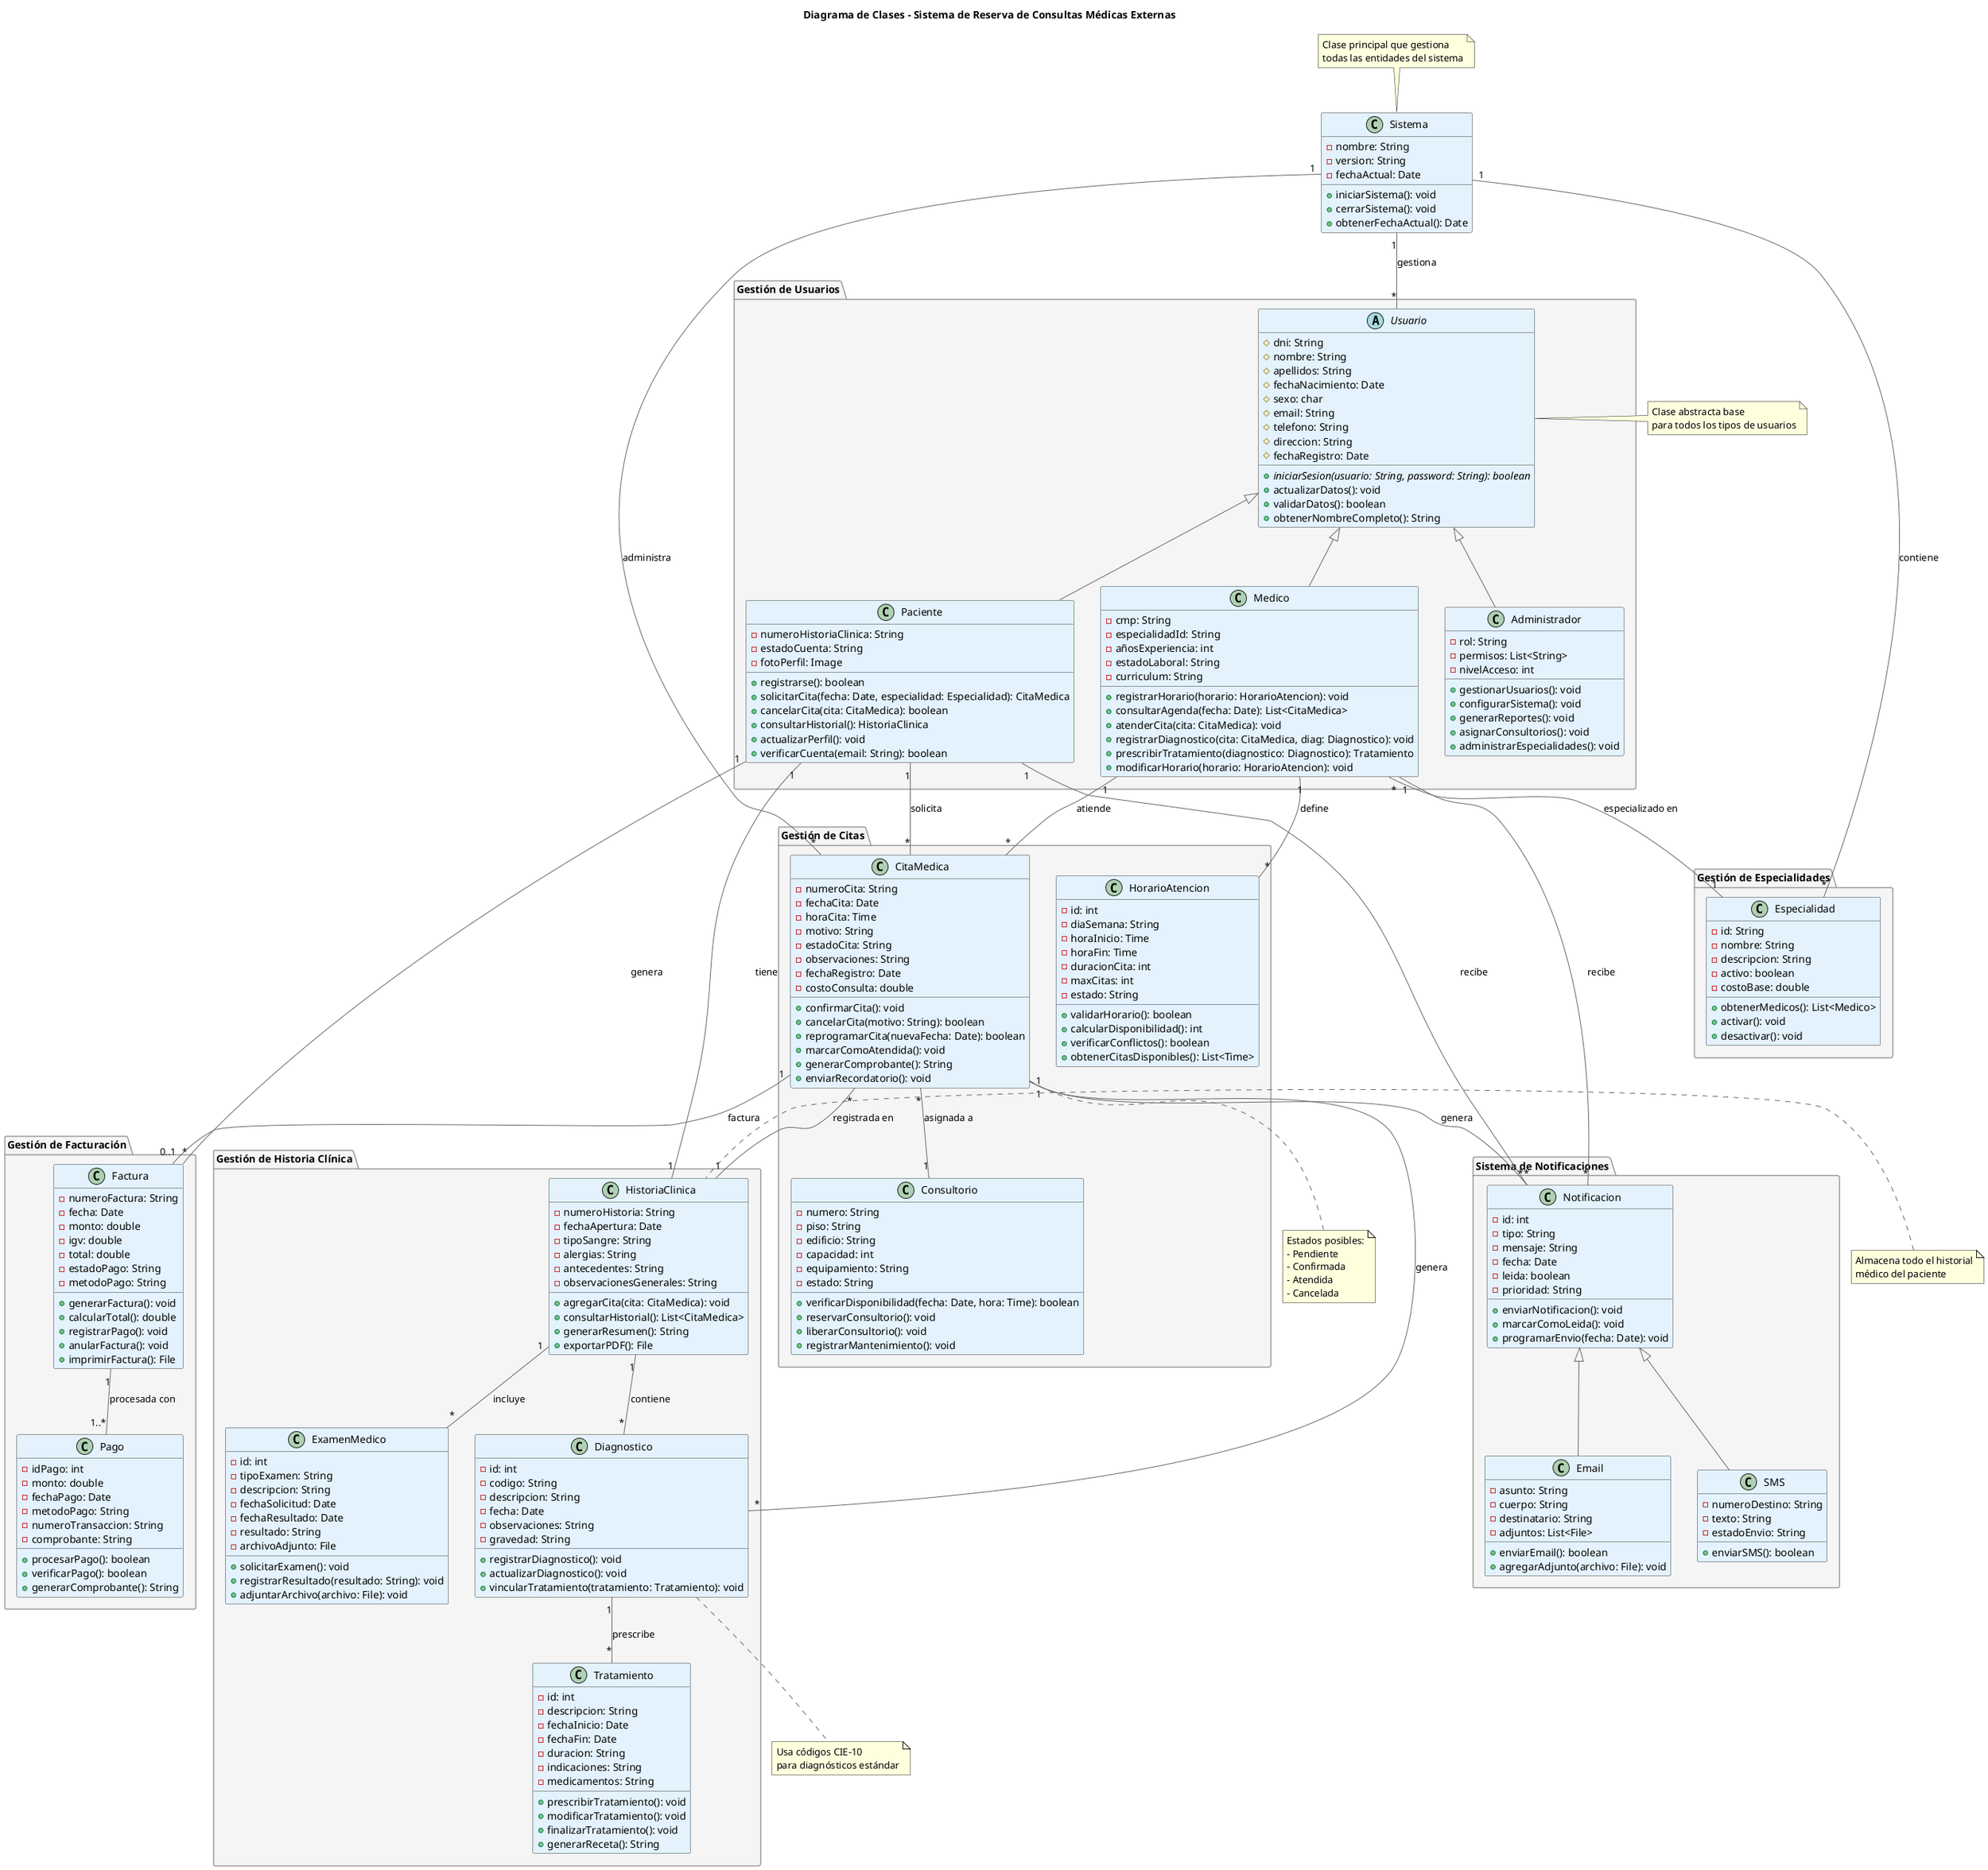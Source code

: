 @startuml diagrama-clases
!define LIGHTORANGE #FFE5CC
!define LIGHTBLUE #E3F2FD
!define LIGHTGREEN #E8F5E9
!define LIGHTYELLOW #FFF9C4
!define LIGHTPINK #FCE4EC
!define LIGHTPURPLE #F3E5F5

skinparam backgroundColor white
skinparam classBackgroundColor LIGHTBLUE
skinparam classBorderColor #333333
skinparam arrowColor #666666
skinparam packageBackgroundColor #F5F5F5
skinparam packageBorderColor #999999

title Diagrama de Clases - Sistema de Reserva de Consultas Médicas Externas

' ===== CLASE SISTEMA =====
class Sistema {
  - nombre: String
  - version: String
  - fechaActual: Date
  + iniciarSistema(): void
  + cerrarSistema(): void
  + obtenerFechaActual(): Date
}

' ===== PACKAGE USUARIOS =====
package "Gestión de Usuarios" {
  
  abstract class Usuario {
    # dni: String
    # nombre: String
    # apellidos: String
    # fechaNacimiento: Date
    # sexo: char
    # email: String
    # telefono: String
    # direccion: String
    # fechaRegistro: Date
    + {abstract} iniciarSesion(usuario: String, password: String): boolean
    + actualizarDatos(): void
    + validarDatos(): boolean
    + obtenerNombreCompleto(): String
  }

  class Paciente {
    - numeroHistoriaClinica: String
    - estadoCuenta: String
    - fotoPerfil: Image
    + registrarse(): boolean
    + solicitarCita(fecha: Date, especialidad: Especialidad): CitaMedica
    + cancelarCita(cita: CitaMedica): boolean
    + consultarHistorial(): HistoriaClinica
    + actualizarPerfil(): void
    + verificarCuenta(email: String): boolean
  }

  class Medico {
    - cmp: String
    - especialidadId: String
    - añosExperiencia: int
    - estadoLaboral: String
    - curriculum: String
    + registrarHorario(horario: HorarioAtencion): void
    + consultarAgenda(fecha: Date): List<CitaMedica>
    + atenderCita(cita: CitaMedica): void
    + registrarDiagnostico(cita: CitaMedica, diag: Diagnostico): void
    + prescribirTratamiento(diagnostico: Diagnostico): Tratamiento
    + modificarHorario(horario: HorarioAtencion): void
  }

  class Administrador {
    - rol: String
    - permisos: List<String>
    - nivelAcceso: int
    + gestionarUsuarios(): void
    + configurarSistema(): void
    + generarReportes(): void
    + asignarConsultorios(): void
    + administrarEspecialidades(): void
  }
}

' ===== PACKAGE CITAS MÉDICAS =====
package "Gestión de Citas" {
  
  class CitaMedica {
    - numeroCita: String
    - fechaCita: Date
    - horaCita: Time
    - motivo: String
    - estadoCita: String
    - observaciones: String
    - fechaRegistro: Date
    - costoConsulta: double
    + confirmarCita(): void
    + cancelarCita(motivo: String): boolean
    + reprogramarCita(nuevaFecha: Date): boolean
    + marcarComoAtendida(): void
    + generarComprobante(): String
    + enviarRecordatorio(): void
  }

  class HorarioAtencion {
    - id: int
    - diaSemana: String
    - horaInicio: Time
    - horaFin: Time
    - duracionCita: int
    - maxCitas: int
    - estado: String
    + validarHorario(): boolean
    + calcularDisponibilidad(): int
    + verificarConflictos(): boolean
    + obtenerCitasDisponibles(): List<Time>
  }

  class Consultorio {
    - numero: String
    - piso: String
    - edificio: String
    - capacidad: int
    - equipamiento: String
    - estado: String
    + verificarDisponibilidad(fecha: Date, hora: Time): boolean
    + reservarConsultorio(): void
    + liberarConsultorio(): void
    + registrarMantenimiento(): void
  }
}

' ===== PACKAGE ESPECIALIDADES =====
package "Gestión de Especialidades" {
  
  class Especialidad {
    - id: String
    - nombre: String
    - descripcion: String
    - activo: boolean
    - costoBase: double
    + obtenerMedicos(): List<Medico>
    + activar(): void
    + desactivar(): void
  }
}

' ===== PACKAGE HISTORIA CLÍNICA =====
package "Gestión de Historia Clínica" {
  
  class HistoriaClinica {
    - numeroHistoria: String
    - fechaApertura: Date
    - tipoSangre: String
    - alergias: String
    - antecedentes: String
    - observacionesGenerales: String
    + agregarCita(cita: CitaMedica): void
    + consultarHistorial(): List<CitaMedica>
    + generarResumen(): String
    + exportarPDF(): File
  }

  class Diagnostico {
    - id: int
    - codigo: String
    - descripcion: String
    - fecha: Date
    - observaciones: String
    - gravedad: String
    + registrarDiagnostico(): void
    + actualizarDiagnostico(): void
    + vincularTratamiento(tratamiento: Tratamiento): void
  }

  class Tratamiento {
    - id: int
    - descripcion: String
    - fechaInicio: Date
    - fechaFin: Date
    - duracion: String
    - indicaciones: String
    - medicamentos: String
    + prescribirTratamiento(): void
    + modificarTratamiento(): void
    + finalizarTratamiento(): void
    + generarReceta(): String
  }

  class ExamenMedico {
    - id: int
    - tipoExamen: String
    - descripcion: String
    - fechaSolicitud: Date
    - fechaResultado: Date
    - resultado: String
    - archivoAdjunto: File
    + solicitarExamen(): void
    + registrarResultado(resultado: String): void
    + adjuntarArchivo(archivo: File): void
  }
}

' ===== PACKAGE FACTURACIÓN =====
package "Gestión de Facturación" {
  
  class Factura {
    - numeroFactura: String
    - fecha: Date
    - monto: double
    - igv: double
    - total: double
    - estadoPago: String
    - metodoPago: String
    + generarFactura(): void
    + calcularTotal(): double
    + registrarPago(): void
    + anularFactura(): void
    + imprimirFactura(): File
  }

  class Pago {
    - idPago: int
    - monto: double
    - fechaPago: Date
    - metodoPago: String
    - numeroTransaccion: String
    - comprobante: String
    + procesarPago(): boolean
    + verificarPago(): boolean
    + generarComprobante(): String
  }
}

' ===== PACKAGE NOTIFICACIONES =====
package "Sistema de Notificaciones" {
  
  class Notificacion {
    - id: int
    - tipo: String
    - mensaje: String
    - fecha: Date
    - leida: boolean
    - prioridad: String
    + enviarNotificacion(): void
    + marcarComoLeida(): void
    + programarEnvio(fecha: Date): void
  }

  class Email {
    - asunto: String
    - cuerpo: String
    - destinatario: String
    - adjuntos: List<File>
    + enviarEmail(): boolean
    + agregarAdjunto(archivo: File): void
  }

  class SMS {
    - numeroDestino: String
    - texto: String
    - estadoEnvio: String
    + enviarSMS(): boolean
  }
}

' ===== RELACIONES =====

' Sistema con paquetes principales
Sistema "1" -- "*" Usuario : gestiona
Sistema "1" -- "*" CitaMedica : administra
Sistema "1" -- "*" Especialidad : contiene

' Herencia de Usuario
Usuario <|-- Paciente
Usuario <|-- Medico
Usuario <|-- Administrador

' Paciente y sus relaciones
Paciente "1" -- "1" HistoriaClinica : tiene
Paciente "1" -- "*" CitaMedica : solicita
Paciente "1" -- "*" Factura : genera

' Médico y sus relaciones
Medico "*" -- "1" Especialidad : especializado en
Medico "1" -- "*" HorarioAtencion : define
Medico "1" -- "*" CitaMedica : atiende

' Cita Médica y sus relaciones
CitaMedica "*" -- "1" Consultorio : asignada a
CitaMedica "*" -- "1" HistoriaClinica : registrada en
CitaMedica "1" -- "*" Diagnostico : genera
CitaMedica "1" -- "0..1" Factura : factura

' Historia Clínica y diagnósticos
HistoriaClinica "1" -- "*" Diagnostico : contiene
HistoriaClinica "1" -- "*" ExamenMedico : incluye

' Diagnóstico y Tratamiento
Diagnostico "1" -- "*" Tratamiento : prescribe

' Facturación
Factura "1" -- "1..*" Pago : procesada con

' Notificaciones
CitaMedica "1" -- "*" Notificacion : genera
Notificacion <|-- Email
Notificacion <|-- SMS
Paciente "1" -- "*" Notificacion : recibe
Medico "1" -- "*" Notificacion : recibe

' Notas explicativas
note top of Sistema
  Clase principal que gestiona
  todas las entidades del sistema
end note

note right of Usuario
  Clase abstracta base
  para todos los tipos de usuarios
end note

note bottom of CitaMedica
  Estados posibles:
  - Pendiente
  - Confirmada
  - Atendida
  - Cancelada
end note

note left of HistoriaClinica
  Almacena todo el historial
  médico del paciente
end note

note bottom of Diagnostico
  Usa códigos CIE-10
  para diagnósticos estándar
end note

@enduml
